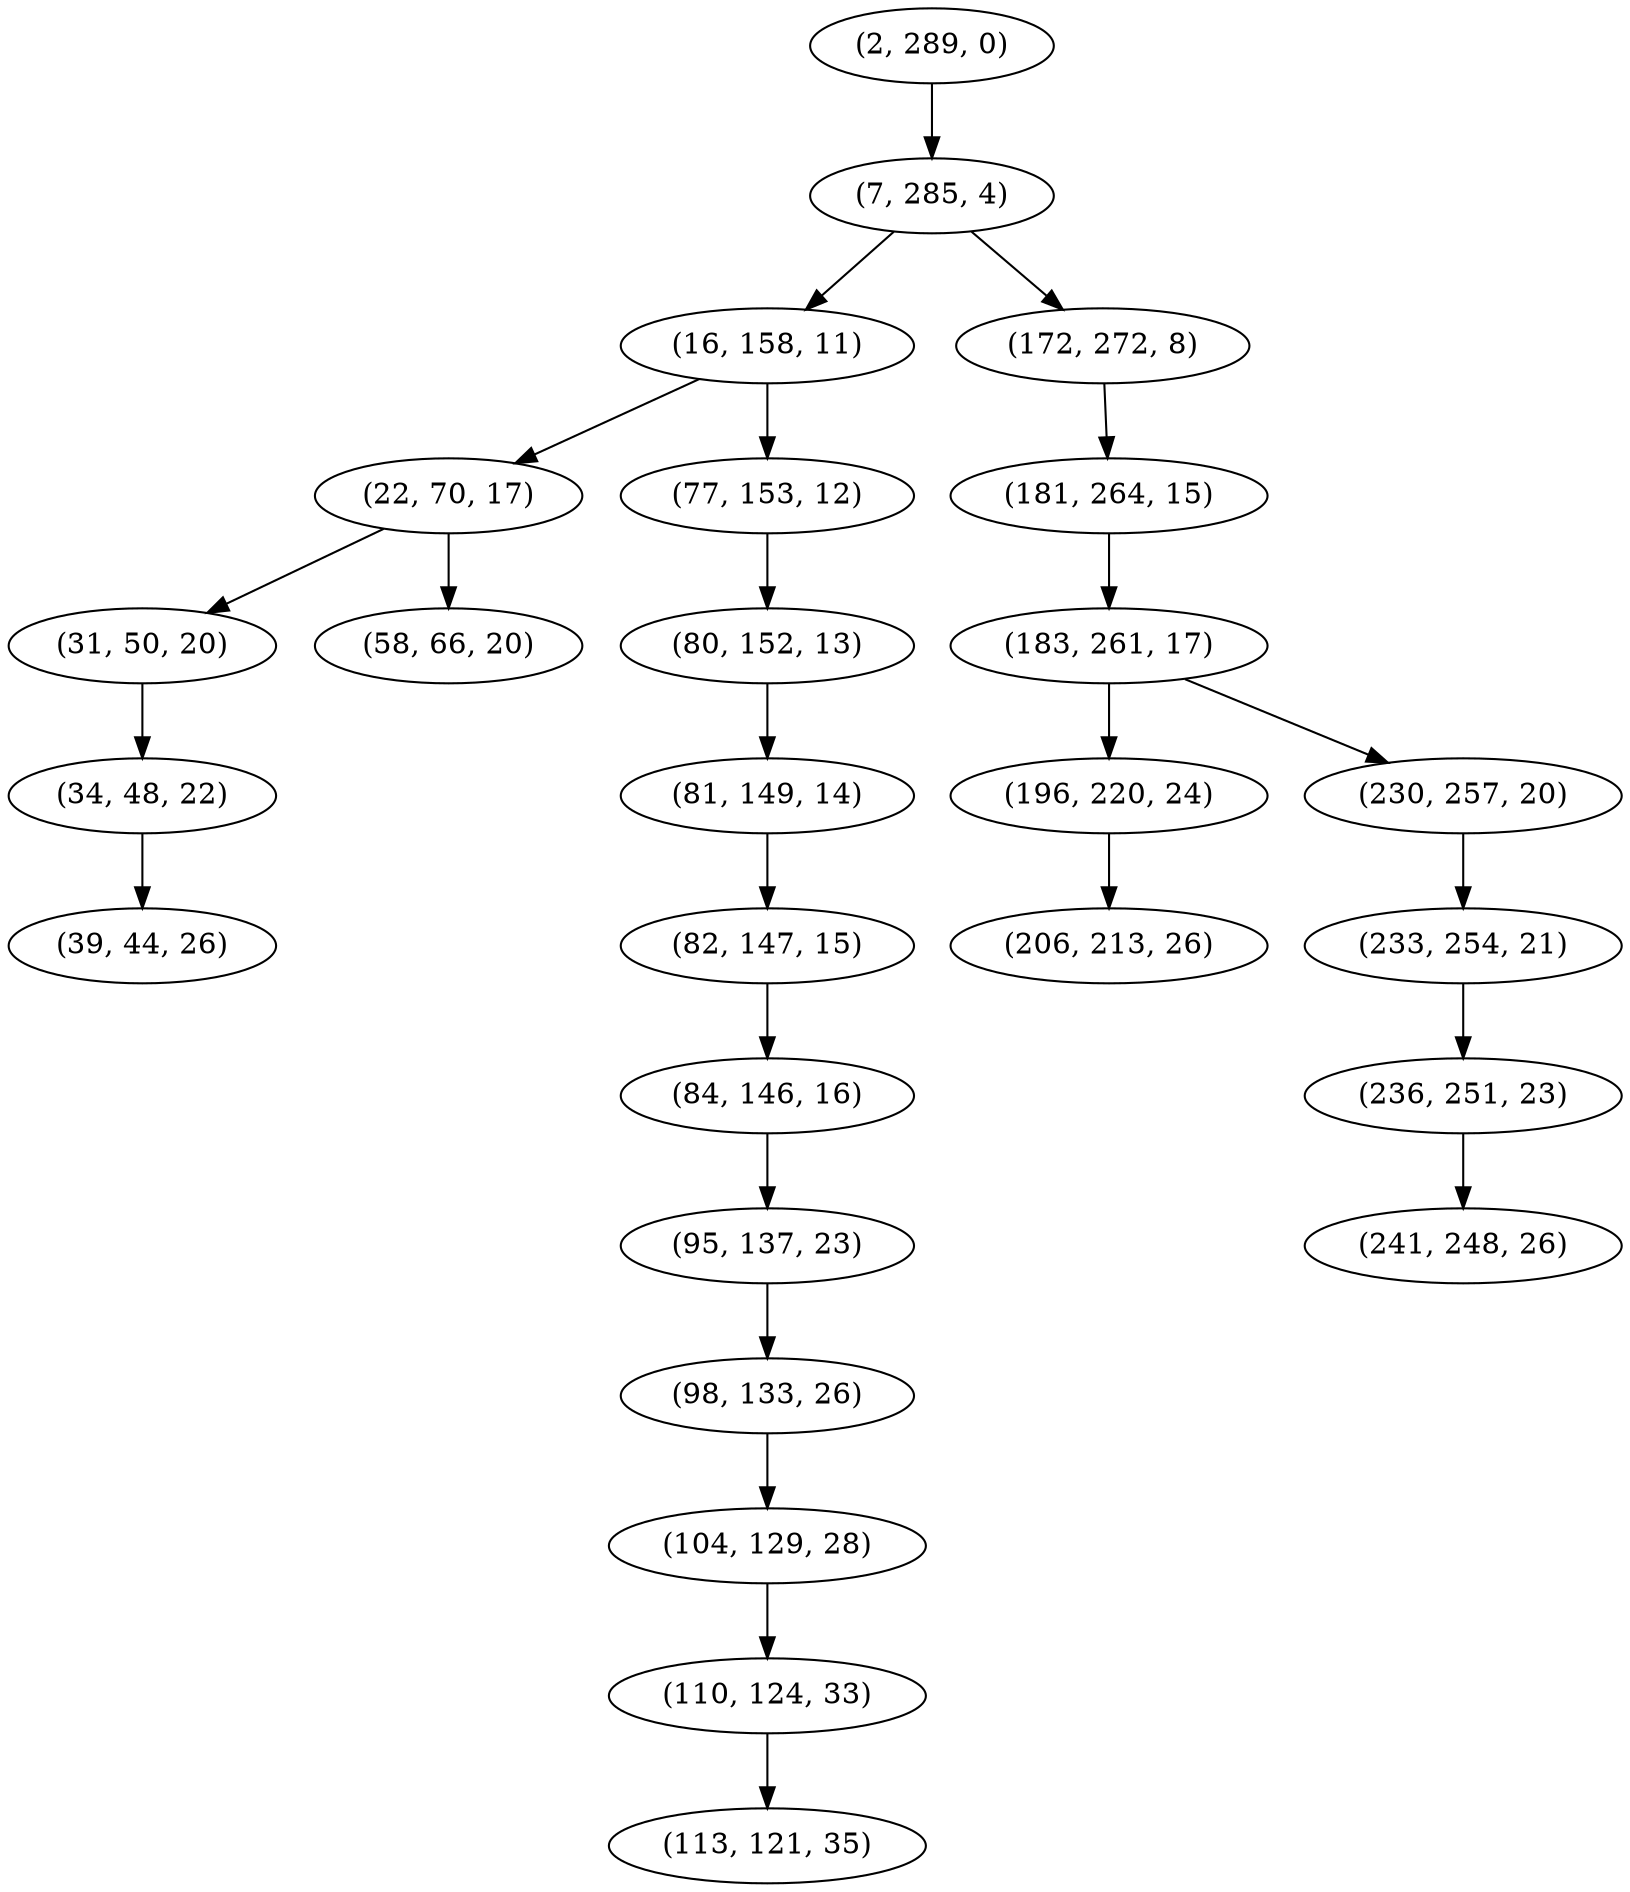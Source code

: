 digraph tree {
    "(2, 289, 0)";
    "(7, 285, 4)";
    "(16, 158, 11)";
    "(22, 70, 17)";
    "(31, 50, 20)";
    "(34, 48, 22)";
    "(39, 44, 26)";
    "(58, 66, 20)";
    "(77, 153, 12)";
    "(80, 152, 13)";
    "(81, 149, 14)";
    "(82, 147, 15)";
    "(84, 146, 16)";
    "(95, 137, 23)";
    "(98, 133, 26)";
    "(104, 129, 28)";
    "(110, 124, 33)";
    "(113, 121, 35)";
    "(172, 272, 8)";
    "(181, 264, 15)";
    "(183, 261, 17)";
    "(196, 220, 24)";
    "(206, 213, 26)";
    "(230, 257, 20)";
    "(233, 254, 21)";
    "(236, 251, 23)";
    "(241, 248, 26)";
    "(2, 289, 0)" -> "(7, 285, 4)";
    "(7, 285, 4)" -> "(16, 158, 11)";
    "(7, 285, 4)" -> "(172, 272, 8)";
    "(16, 158, 11)" -> "(22, 70, 17)";
    "(16, 158, 11)" -> "(77, 153, 12)";
    "(22, 70, 17)" -> "(31, 50, 20)";
    "(22, 70, 17)" -> "(58, 66, 20)";
    "(31, 50, 20)" -> "(34, 48, 22)";
    "(34, 48, 22)" -> "(39, 44, 26)";
    "(77, 153, 12)" -> "(80, 152, 13)";
    "(80, 152, 13)" -> "(81, 149, 14)";
    "(81, 149, 14)" -> "(82, 147, 15)";
    "(82, 147, 15)" -> "(84, 146, 16)";
    "(84, 146, 16)" -> "(95, 137, 23)";
    "(95, 137, 23)" -> "(98, 133, 26)";
    "(98, 133, 26)" -> "(104, 129, 28)";
    "(104, 129, 28)" -> "(110, 124, 33)";
    "(110, 124, 33)" -> "(113, 121, 35)";
    "(172, 272, 8)" -> "(181, 264, 15)";
    "(181, 264, 15)" -> "(183, 261, 17)";
    "(183, 261, 17)" -> "(196, 220, 24)";
    "(183, 261, 17)" -> "(230, 257, 20)";
    "(196, 220, 24)" -> "(206, 213, 26)";
    "(230, 257, 20)" -> "(233, 254, 21)";
    "(233, 254, 21)" -> "(236, 251, 23)";
    "(236, 251, 23)" -> "(241, 248, 26)";
}
